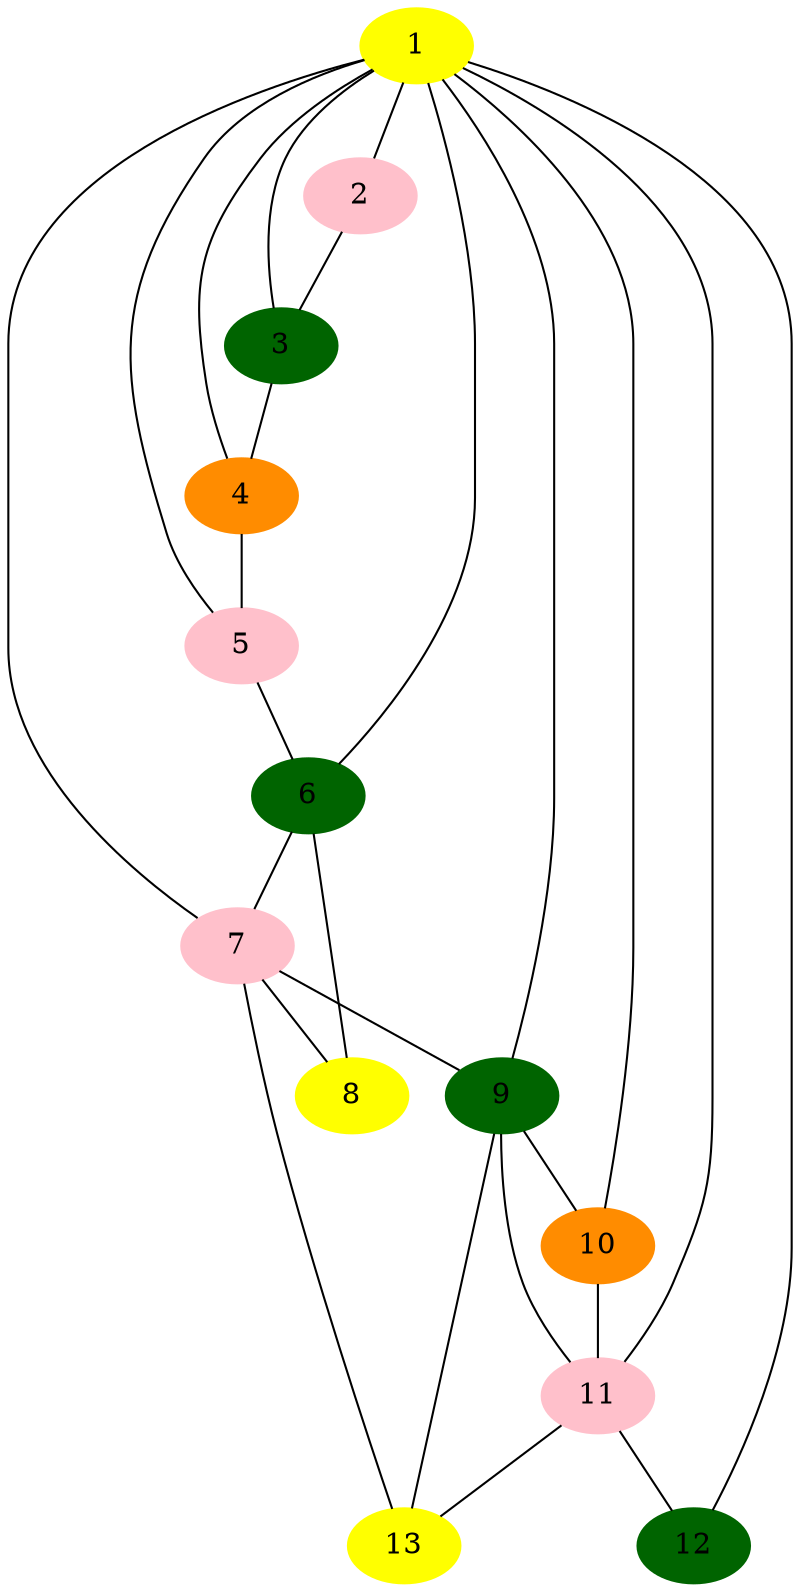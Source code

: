 graph {
{node [ style=filled, color=yellow ] 1 8 13}
{node [ style=filled, color=pink ] 2 5 7 11}
{node [ style=filled, color=darkgreen ] 3 6 9 12}
{node [ style=filled, color=darkorange ] 4 10}
1 -- 2;
1 -- 3;
1 -- 4;
1 -- 5;
1 -- 6;
1 -- 7;
1 -- 9;
1 -- 10;
1 -- 11;
1 -- 12;
2 -- 3;
3 -- 4;
4 -- 5;
5 -- 6;
6 -- 7;
6 -- 8;
7 -- 8;
7 -- 9;
7 -- 13;
9 -- 10;
9 -- 13;
9 -- 11;
10 -- 11;
11 -- 12;
11 -- 13;
overlap=scale;
splines=true;
}